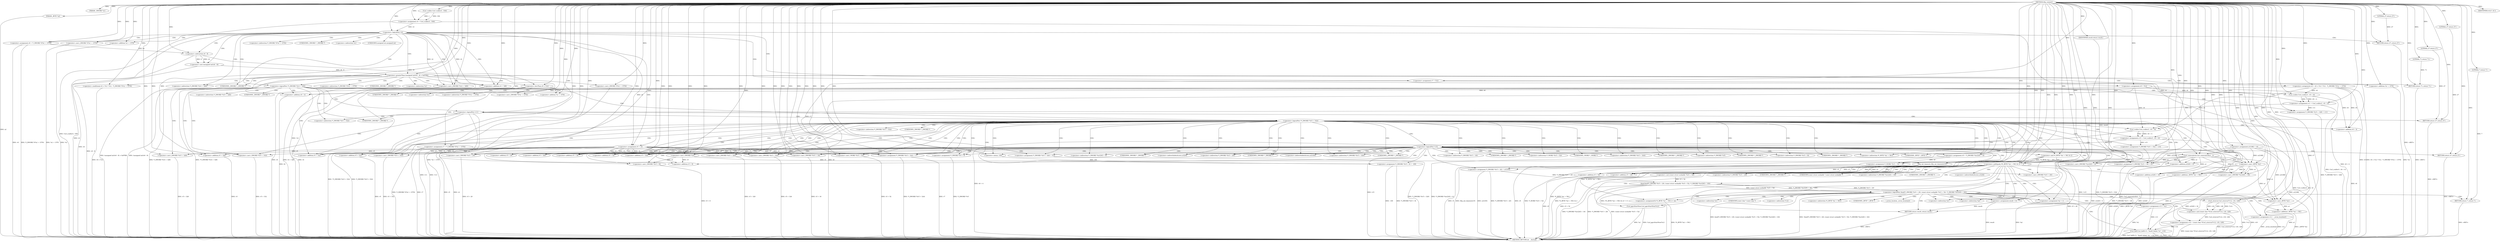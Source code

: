 digraph tftp_connect {  
"1000114" [label = "(METHOD,tftp_connect)" ]
"1000411" [label = "(METHOD_RETURN,int __fastcall)" ]
"1000115" [label = "(PARAM,_DWORD *a1)" ]
"1000116" [label = "(PARAM,_BYTE *a2)" ]
"1000131" [label = "(<operator>.assignment,v4 = Curl_ccalloc(1, 336))" ]
"1000133" [label = "(Curl_ccalloc,Curl_ccalloc(1, 336))" ]
"1000136" [label = "(<operator>.assignment,a1[188] = v4)" ]
"1000142" [label = "(<operator>.logicalNot,!v4)" ]
"1000144" [label = "(RETURN,return 27;,return 27;)" ]
"1000145" [label = "(LITERAL,27,return 27;)" ]
"1000146" [label = "(<operator>.assignment,v5 = v4)" ]
"1000149" [label = "(<operator>.assignment,v6 = *(_DWORD *)(*a1 + 1576))" ]
"1000152" [label = "(<operator>.cast,(_DWORD *)(*a1 + 1576))" ]
"1000154" [label = "(<operator>.addition,*a1 + 1576)" ]
"1000159" [label = "(IDENTIFIER,v6,if ( v6 ))" ]
"1000162" [label = "(<operator>.greaterThan,(unsigned int)(v6 - 8) > 0xFFB0)" ]
"1000163" [label = "(<operator>.cast,(unsigned int)(v6 - 8))" ]
"1000165" [label = "(<operator>.subtraction,v6 - 8)" ]
"1000169" [label = "(RETURN,return 71;,return 71;)" ]
"1000170" [label = "(LITERAL,71,return 71;)" ]
"1000171" [label = "(<operator>.assignment,v8 = v6 < 512 ? 512 : *(_DWORD *)(*a1 + 1576))" ]
"1000173" [label = "(<operator>.conditional,v6 < 512 ? 512 : *(_DWORD *)(*a1 + 1576))" ]
"1000174" [label = "(<operator>.lessThan,v6 < 512)" ]
"1000179" [label = "(<operator>.cast,(_DWORD *)(*a1 + 1576))" ]
"1000181" [label = "(<operator>.addition,*a1 + 1576)" ]
"1000185" [label = "(<operator>.assignment,v7 = *(_DWORD *)(*a1 + 1576))" ]
"1000188" [label = "(<operator>.cast,(_DWORD *)(*a1 + 1576))" ]
"1000190" [label = "(<operator>.addition,*a1 + 1576)" ]
"1000196" [label = "(<operator>.assignment,v7 = 512)" ]
"1000199" [label = "(<operator>.assignment,v8 = 512)" ]
"1000203" [label = "(<operator>.logicalNot,!*(_DWORD *)(v4 + 328))" ]
"1000205" [label = "(<operator>.cast,(_DWORD *)(v4 + 328))" ]
"1000207" [label = "(<operator>.addition,v4 + 328)" ]
"1000211" [label = "(<operator>.assignment,v11 = Curl_ccalloc(1, v8 + 4))" ]
"1000213" [label = "(Curl_ccalloc,Curl_ccalloc(1, v8 + 4))" ]
"1000215" [label = "(<operator>.addition,v8 + 4)" ]
"1000218" [label = "(<operator>.assignment,*(_DWORD *)(v5 + 328) = v11)" ]
"1000220" [label = "(<operator>.cast,(_DWORD *)(v5 + 328))" ]
"1000222" [label = "(<operator>.addition,v5 + 328)" ]
"1000227" [label = "(<operator>.logicalNot,!v11)" ]
"1000229" [label = "(RETURN,return 27;,return 27;)" ]
"1000230" [label = "(LITERAL,27,return 27;)" ]
"1000232" [label = "(<operator>.logicalNot,!*(_DWORD *)(v5 + 332))" ]
"1000234" [label = "(<operator>.cast,(_DWORD *)(v5 + 332))" ]
"1000236" [label = "(<operator>.addition,v5 + 332)" ]
"1000240" [label = "(<operator>.assignment,v15 = Curl_ccalloc(1, v8 + 4))" ]
"1000242" [label = "(Curl_ccalloc,Curl_ccalloc(1, v8 + 4))" ]
"1000244" [label = "(<operator>.addition,v8 + 4)" ]
"1000247" [label = "(<operator>.assignment,*(_DWORD *)(v5 + 332) = v15)" ]
"1000249" [label = "(<operator>.cast,(_DWORD *)(v5 + 332))" ]
"1000251" [label = "(<operator>.addition,v5 + 332)" ]
"1000256" [label = "(<operator>.logicalNot,!v15)" ]
"1000258" [label = "(RETURN,return 27;,return 27;)" ]
"1000259" [label = "(LITERAL,27,return 27;)" ]
"1000260" [label = "(Curl_conncontrol,Curl_conncontrol(a1, 1))" ]
"1000263" [label = "(<operator>.assignment,v9 = *(_DWORD *)(a1[20] + 4))" ]
"1000266" [label = "(<operator>.cast,(_DWORD *)(a1[20] + 4))" ]
"1000268" [label = "(<operator>.addition,a1[20] + 4)" ]
"1000273" [label = "(<operator>.assignment,*(_DWORD *)(v5 + 20) = a1[105])" ]
"1000275" [label = "(<operator>.cast,(_DWORD *)(v5 + 20))" ]
"1000277" [label = "(<operator>.addition,v5 + 20)" ]
"1000283" [label = "(<operator>.assignment,*(_DWORD *)(v5 + 320) = 512)" ]
"1000285" [label = "(<operator>.cast,(_DWORD *)(v5 + 320))" ]
"1000287" [label = "(<operator>.addition,v5 + 320)" ]
"1000291" [label = "(<operator>.assignment,*(_DWORD *)(v5 + 16) = a1)" ]
"1000293" [label = "(<operator>.cast,(_DWORD *)(v5 + 16))" ]
"1000295" [label = "(<operator>.addition,v5 + 16)" ]
"1000299" [label = "(<operator>.assignment,*(_WORD *)(v5 + 52) = v9)" ]
"1000301" [label = "(<operator>.cast,(_WORD *)(v5 + 52))" ]
"1000303" [label = "(<operator>.addition,v5 + 52)" ]
"1000307" [label = "(<operator>.assignment,*(_DWORD *)(v5 + 324) = v7)" ]
"1000309" [label = "(<operator>.cast,(_DWORD *)(v5 + 324))" ]
"1000311" [label = "(<operator>.addition,v5 + 324)" ]
"1000315" [label = "(<operator>.assignment,*(_DWORD *)v5 = 0)" ]
"1000317" [label = "(<operator>.cast,(_DWORD *)v5)" ]
"1000321" [label = "(<operator>.assignment,*(_DWORD *)(v5 + 8) = -100)" ]
"1000323" [label = "(<operator>.cast,(_DWORD *)(v5 + 8))" ]
"1000325" [label = "(<operator>.addition,v5 + 8)" ]
"1000328" [label = "(<operator>.minus,-100)" ]
"1000330" [label = "(tftp_set_timeouts,tftp_set_timeouts(v5))" ]
"1000333" [label = "(<operator>.notEquals,(*((_BYTE *)a1 + 591) & 2) != 0)" ]
"1000334" [label = "(<operator>.and,*((_BYTE *)a1 + 591) & 2)" ]
"1000336" [label = "(<operator>.addition,(_BYTE *)a1 + 591)" ]
"1000337" [label = "(<operator>.cast,(_BYTE *)a1)" ]
"1000345" [label = "(Curl_pgrsStartNow,Curl_pgrsStartNow(*a1))" ]
"1000348" [label = "(<operator>.assignment,result = 0)" ]
"1000351" [label = "(<operator>.assignment,*a2 = 1)" ]
"1000355" [label = "(RETURN,return result;,return result;)" ]
"1000356" [label = "(IDENTIFIER,result,return result;)" ]
"1000358" [label = "(<operator>.logicalNot,!bind(*(_DWORD *)(v5 + 20), (const struct sockaddr *)(v5 + 52), *(_DWORD *)(a1[20] + 16)))" ]
"1000359" [label = "(bind,bind(*(_DWORD *)(v5 + 20), (const struct sockaddr *)(v5 + 52), *(_DWORD *)(a1[20] + 16)))" ]
"1000361" [label = "(<operator>.cast,(_DWORD *)(v5 + 20))" ]
"1000363" [label = "(<operator>.addition,v5 + 20)" ]
"1000366" [label = "(<operator>.cast,(const struct sockaddr *)(v5 + 52))" ]
"1000368" [label = "(<operator>.addition,v5 + 52)" ]
"1000372" [label = "(<operator>.cast,(_DWORD *)(a1[20] + 16))" ]
"1000374" [label = "(<operator>.addition,a1[20] + 16)" ]
"1000380" [label = "(<operators>.assignmentOr,*((_BYTE *)a1 + 591) |= 2u)" ]
"1000382" [label = "(<operator>.addition,(_BYTE *)a1 + 591)" ]
"1000383" [label = "(<operator>.cast,(_BYTE *)a1)" ]
"1000389" [label = "(<operator>.assignment,v12 = _errno_location())" ]
"1000392" [label = "(<operator>.assignment,v13 = *a1)" ]
"1000396" [label = "(<operator>.assignment,v14 = (const char *)Curl_strerror(*v12, v16, 128))" ]
"1000398" [label = "(<operator>.cast,(const char *)Curl_strerror(*v12, v16, 128))" ]
"1000400" [label = "(Curl_strerror,Curl_strerror(*v12, v16, 128))" ]
"1000405" [label = "(Curl_failf,Curl_failf(v13, \"bind() failed; %s\", v14))" ]
"1000409" [label = "(RETURN,return 7;,return 7;)" ]
"1000410" [label = "(LITERAL,7,return 7;)" ]
"1000151" [label = "(<operator>.indirection,*(_DWORD *)(*a1 + 1576))" ]
"1000153" [label = "(UNKNOWN,_DWORD *,_DWORD *)" ]
"1000155" [label = "(<operator>.indirection,*a1)" ]
"1000164" [label = "(UNKNOWN,unsigned int,unsigned int)" ]
"1000178" [label = "(<operator>.indirection,*(_DWORD *)(*a1 + 1576))" ]
"1000180" [label = "(UNKNOWN,_DWORD *,_DWORD *)" ]
"1000182" [label = "(<operator>.indirection,*a1)" ]
"1000187" [label = "(<operator>.indirection,*(_DWORD *)(*a1 + 1576))" ]
"1000189" [label = "(UNKNOWN,_DWORD *,_DWORD *)" ]
"1000191" [label = "(<operator>.indirection,*a1)" ]
"1000204" [label = "(<operator>.indirection,*(_DWORD *)(v4 + 328))" ]
"1000206" [label = "(UNKNOWN,_DWORD *,_DWORD *)" ]
"1000219" [label = "(<operator>.indirection,*(_DWORD *)(v5 + 328))" ]
"1000221" [label = "(UNKNOWN,_DWORD *,_DWORD *)" ]
"1000233" [label = "(<operator>.indirection,*(_DWORD *)(v5 + 332))" ]
"1000235" [label = "(UNKNOWN,_DWORD *,_DWORD *)" ]
"1000248" [label = "(<operator>.indirection,*(_DWORD *)(v5 + 332))" ]
"1000250" [label = "(UNKNOWN,_DWORD *,_DWORD *)" ]
"1000265" [label = "(<operator>.indirection,*(_DWORD *)(a1[20] + 4))" ]
"1000267" [label = "(UNKNOWN,_DWORD *,_DWORD *)" ]
"1000269" [label = "(<operator>.indirectIndexAccess,a1[20])" ]
"1000274" [label = "(<operator>.indirection,*(_DWORD *)(v5 + 20))" ]
"1000276" [label = "(UNKNOWN,_DWORD *,_DWORD *)" ]
"1000280" [label = "(<operator>.indirectIndexAccess,a1[105])" ]
"1000284" [label = "(<operator>.indirection,*(_DWORD *)(v5 + 320))" ]
"1000286" [label = "(UNKNOWN,_DWORD *,_DWORD *)" ]
"1000292" [label = "(<operator>.indirection,*(_DWORD *)(v5 + 16))" ]
"1000294" [label = "(UNKNOWN,_DWORD *,_DWORD *)" ]
"1000300" [label = "(<operator>.indirection,*(_WORD *)(v5 + 52))" ]
"1000302" [label = "(UNKNOWN,_WORD *,_WORD *)" ]
"1000308" [label = "(<operator>.indirection,*(_DWORD *)(v5 + 324))" ]
"1000310" [label = "(UNKNOWN,_DWORD *,_DWORD *)" ]
"1000316" [label = "(<operator>.indirection,*(_DWORD *)v5)" ]
"1000318" [label = "(UNKNOWN,_DWORD *,_DWORD *)" ]
"1000322" [label = "(<operator>.indirection,*(_DWORD *)(v5 + 8))" ]
"1000324" [label = "(UNKNOWN,_DWORD *,_DWORD *)" ]
"1000335" [label = "(<operator>.indirection,*((_BYTE *)a1 + 591))" ]
"1000338" [label = "(UNKNOWN,_BYTE *,_BYTE *)" ]
"1000346" [label = "(<operator>.indirection,*a1)" ]
"1000352" [label = "(<operator>.indirection,*a2)" ]
"1000360" [label = "(<operator>.indirection,*(_DWORD *)(v5 + 20))" ]
"1000362" [label = "(UNKNOWN,_DWORD *,_DWORD *)" ]
"1000367" [label = "(UNKNOWN,const struct sockaddr *,const struct sockaddr *)" ]
"1000371" [label = "(<operator>.indirection,*(_DWORD *)(a1[20] + 16))" ]
"1000373" [label = "(UNKNOWN,_DWORD *,_DWORD *)" ]
"1000375" [label = "(<operator>.indirectIndexAccess,a1[20])" ]
"1000381" [label = "(<operator>.indirection,*((_BYTE *)a1 + 591))" ]
"1000384" [label = "(UNKNOWN,_BYTE *,_BYTE *)" ]
"1000391" [label = "(_errno_location,_errno_location())" ]
"1000394" [label = "(<operator>.indirection,*a1)" ]
"1000399" [label = "(UNKNOWN,const char *,const char *)" ]
"1000401" [label = "(<operator>.indirection,*v12)" ]
  "1000409" -> "1000411"  [ label = "DDG: <RET>"] 
  "1000169" -> "1000411"  [ label = "DDG: <RET>"] 
  "1000229" -> "1000411"  [ label = "DDG: <RET>"] 
  "1000144" -> "1000411"  [ label = "DDG: <RET>"] 
  "1000355" -> "1000411"  [ label = "DDG: <RET>"] 
  "1000258" -> "1000411"  [ label = "DDG: <RET>"] 
  "1000260" -> "1000411"  [ label = "DDG: Curl_conncontrol(a1, 1)"] 
  "1000396" -> "1000411"  [ label = "DDG: (const char *)Curl_strerror(*v12, v16, 128)"] 
  "1000142" -> "1000411"  [ label = "DDG: v4"] 
  "1000372" -> "1000411"  [ label = "DDG: a1[20] + 16"] 
  "1000392" -> "1000411"  [ label = "DDG: *a1"] 
  "1000199" -> "1000411"  [ label = "DDG: v8"] 
  "1000293" -> "1000411"  [ label = "DDG: v5 + 16"] 
  "1000190" -> "1000411"  [ label = "DDG: *a1"] 
  "1000315" -> "1000411"  [ label = "DDG: *(_DWORD *)v5"] 
  "1000334" -> "1000411"  [ label = "DDG: *((_BYTE *)a1 + 591)"] 
  "1000321" -> "1000411"  [ label = "DDG: *(_DWORD *)(v5 + 8)"] 
  "1000203" -> "1000411"  [ label = "DDG: !*(_DWORD *)(v4 + 328)"] 
  "1000162" -> "1000411"  [ label = "DDG: (unsigned int)(v6 - 8)"] 
  "1000351" -> "1000411"  [ label = "DDG: *a2"] 
  "1000222" -> "1000411"  [ label = "DDG: v5"] 
  "1000323" -> "1000411"  [ label = "DDG: v5 + 8"] 
  "1000165" -> "1000411"  [ label = "DDG: v6"] 
  "1000242" -> "1000411"  [ label = "DDG: v8 + 4"] 
  "1000330" -> "1000411"  [ label = "DDG: tftp_set_timeouts(v5)"] 
  "1000173" -> "1000411"  [ label = "DDG: v6 < 512"] 
  "1000268" -> "1000411"  [ label = "DDG: a1[20]"] 
  "1000232" -> "1000411"  [ label = "DDG: *(_DWORD *)(v5 + 332)"] 
  "1000336" -> "1000411"  [ label = "DDG: (_BYTE *)a1"] 
  "1000263" -> "1000411"  [ label = "DDG: *(_DWORD *)(a1[20] + 4)"] 
  "1000307" -> "1000411"  [ label = "DDG: *(_DWORD *)(v5 + 324)"] 
  "1000142" -> "1000411"  [ label = "DDG: !v4"] 
  "1000211" -> "1000411"  [ label = "DDG: Curl_ccalloc(1, v8 + 4)"] 
  "1000333" -> "1000411"  [ label = "DDG: *((_BYTE *)a1 + 591) & 2"] 
  "1000400" -> "1000411"  [ label = "DDG: *v12"] 
  "1000368" -> "1000411"  [ label = "DDG: v5"] 
  "1000405" -> "1000411"  [ label = "DDG: v13"] 
  "1000256" -> "1000411"  [ label = "DDG: !v15"] 
  "1000273" -> "1000411"  [ label = "DDG: *(_DWORD *)(v5 + 20)"] 
  "1000136" -> "1000411"  [ label = "DDG: a1[188]"] 
  "1000389" -> "1000411"  [ label = "DDG: _errno_location()"] 
  "1000227" -> "1000411"  [ label = "DDG: !v11"] 
  "1000398" -> "1000411"  [ label = "DDG: Curl_strerror(*v12, v16, 128)"] 
  "1000366" -> "1000411"  [ label = "DDG: v5 + 52"] 
  "1000266" -> "1000411"  [ label = "DDG: a1[20] + 4"] 
  "1000131" -> "1000411"  [ label = "DDG: Curl_ccalloc(1, 336)"] 
  "1000291" -> "1000411"  [ label = "DDG: *(_DWORD *)(v5 + 16)"] 
  "1000149" -> "1000411"  [ label = "DDG: v6"] 
  "1000345" -> "1000411"  [ label = "DDG: Curl_pgrsStartNow(*a1)"] 
  "1000146" -> "1000411"  [ label = "DDG: v5"] 
  "1000203" -> "1000411"  [ label = "DDG: *(_DWORD *)(v4 + 328)"] 
  "1000146" -> "1000411"  [ label = "DDG: v4"] 
  "1000234" -> "1000411"  [ label = "DDG: v5 + 332"] 
  "1000154" -> "1000411"  [ label = "DDG: *a1"] 
  "1000188" -> "1000411"  [ label = "DDG: *a1 + 1576"] 
  "1000116" -> "1000411"  [ label = "DDG: a2"] 
  "1000213" -> "1000411"  [ label = "DDG: v8 + 4"] 
  "1000383" -> "1000411"  [ label = "DDG: a1"] 
  "1000400" -> "1000411"  [ label = "DDG: v16"] 
  "1000275" -> "1000411"  [ label = "DDG: v5 + 20"] 
  "1000345" -> "1000411"  [ label = "DDG: *a1"] 
  "1000232" -> "1000411"  [ label = "DDG: !*(_DWORD *)(v5 + 332)"] 
  "1000205" -> "1000411"  [ label = "DDG: v4 + 328"] 
  "1000358" -> "1000411"  [ label = "DDG: bind(*(_DWORD *)(v5 + 20), (const struct sockaddr *)(v5 + 52), *(_DWORD *)(a1[20] + 16))"] 
  "1000220" -> "1000411"  [ label = "DDG: v5 + 328"] 
  "1000307" -> "1000411"  [ label = "DDG: v7"] 
  "1000247" -> "1000411"  [ label = "DDG: *(_DWORD *)(v5 + 332)"] 
  "1000251" -> "1000411"  [ label = "DDG: v5"] 
  "1000301" -> "1000411"  [ label = "DDG: v5 + 52"] 
  "1000359" -> "1000411"  [ label = "DDG: (const struct sockaddr *)(v5 + 52)"] 
  "1000309" -> "1000411"  [ label = "DDG: v5 + 324"] 
  "1000285" -> "1000411"  [ label = "DDG: v5 + 320"] 
  "1000348" -> "1000411"  [ label = "DDG: result"] 
  "1000405" -> "1000411"  [ label = "DDG: v14"] 
  "1000207" -> "1000411"  [ label = "DDG: v4"] 
  "1000256" -> "1000411"  [ label = "DDG: v15"] 
  "1000273" -> "1000411"  [ label = "DDG: a1[105]"] 
  "1000299" -> "1000411"  [ label = "DDG: v9"] 
  "1000321" -> "1000411"  [ label = "DDG: -100"] 
  "1000299" -> "1000411"  [ label = "DDG: *(_WORD *)(v5 + 52)"] 
  "1000185" -> "1000411"  [ label = "DDG: *(_DWORD *)(*a1 + 1576)"] 
  "1000227" -> "1000411"  [ label = "DDG: v11"] 
  "1000240" -> "1000411"  [ label = "DDG: Curl_ccalloc(1, v8 + 4)"] 
  "1000337" -> "1000411"  [ label = "DDG: a1"] 
  "1000374" -> "1000411"  [ label = "DDG: a1[20]"] 
  "1000361" -> "1000411"  [ label = "DDG: v5 + 20"] 
  "1000215" -> "1000411"  [ label = "DDG: v8"] 
  "1000171" -> "1000411"  [ label = "DDG: v6 < 512 ? 512 : *(_DWORD *)(*a1 + 1576)"] 
  "1000382" -> "1000411"  [ label = "DDG: (_BYTE *)a1"] 
  "1000283" -> "1000411"  [ label = "DDG: *(_DWORD *)(v5 + 320)"] 
  "1000405" -> "1000411"  [ label = "DDG: Curl_failf(v13, \"bind() failed; %s\", v14)"] 
  "1000174" -> "1000411"  [ label = "DDG: v6"] 
  "1000171" -> "1000411"  [ label = "DDG: v8"] 
  "1000196" -> "1000411"  [ label = "DDG: v7"] 
  "1000152" -> "1000411"  [ label = "DDG: *a1 + 1576"] 
  "1000359" -> "1000411"  [ label = "DDG: *(_DWORD *)(a1[20] + 16)"] 
  "1000244" -> "1000411"  [ label = "DDG: v8"] 
  "1000380" -> "1000411"  [ label = "DDG: *((_BYTE *)a1 + 591)"] 
  "1000358" -> "1000411"  [ label = "DDG: !bind(*(_DWORD *)(v5 + 20), (const struct sockaddr *)(v5 + 52), *(_DWORD *)(a1[20] + 16))"] 
  "1000163" -> "1000411"  [ label = "DDG: v6 - 8"] 
  "1000389" -> "1000411"  [ label = "DDG: v12"] 
  "1000218" -> "1000411"  [ label = "DDG: *(_DWORD *)(v5 + 328)"] 
  "1000162" -> "1000411"  [ label = "DDG: (unsigned int)(v6 - 8) > 0xFFB0"] 
  "1000149" -> "1000411"  [ label = "DDG: *(_DWORD *)(*a1 + 1576)"] 
  "1000185" -> "1000411"  [ label = "DDG: v7"] 
  "1000249" -> "1000411"  [ label = "DDG: v5 + 332"] 
  "1000333" -> "1000411"  [ label = "DDG: (*((_BYTE *)a1 + 591) & 2) != 0"] 
  "1000359" -> "1000411"  [ label = "DDG: *(_DWORD *)(v5 + 20)"] 
  "1000330" -> "1000411"  [ label = "DDG: v5"] 
  "1000114" -> "1000115"  [ label = "DDG: "] 
  "1000114" -> "1000116"  [ label = "DDG: "] 
  "1000133" -> "1000131"  [ label = "DDG: 1"] 
  "1000133" -> "1000131"  [ label = "DDG: 336"] 
  "1000114" -> "1000131"  [ label = "DDG: "] 
  "1000114" -> "1000133"  [ label = "DDG: "] 
  "1000131" -> "1000136"  [ label = "DDG: v4"] 
  "1000114" -> "1000136"  [ label = "DDG: "] 
  "1000114" -> "1000142"  [ label = "DDG: "] 
  "1000131" -> "1000142"  [ label = "DDG: v4"] 
  "1000145" -> "1000144"  [ label = "DDG: 27"] 
  "1000114" -> "1000144"  [ label = "DDG: "] 
  "1000114" -> "1000145"  [ label = "DDG: "] 
  "1000142" -> "1000146"  [ label = "DDG: v4"] 
  "1000114" -> "1000146"  [ label = "DDG: "] 
  "1000114" -> "1000149"  [ label = "DDG: "] 
  "1000114" -> "1000152"  [ label = "DDG: "] 
  "1000114" -> "1000154"  [ label = "DDG: "] 
  "1000114" -> "1000159"  [ label = "DDG: "] 
  "1000163" -> "1000162"  [ label = "DDG: v6 - 8"] 
  "1000165" -> "1000163"  [ label = "DDG: v6"] 
  "1000165" -> "1000163"  [ label = "DDG: 8"] 
  "1000149" -> "1000165"  [ label = "DDG: v6"] 
  "1000114" -> "1000165"  [ label = "DDG: "] 
  "1000114" -> "1000162"  [ label = "DDG: "] 
  "1000170" -> "1000169"  [ label = "DDG: 71"] 
  "1000114" -> "1000169"  [ label = "DDG: "] 
  "1000114" -> "1000170"  [ label = "DDG: "] 
  "1000114" -> "1000171"  [ label = "DDG: "] 
  "1000165" -> "1000174"  [ label = "DDG: v6"] 
  "1000114" -> "1000174"  [ label = "DDG: "] 
  "1000114" -> "1000173"  [ label = "DDG: "] 
  "1000114" -> "1000179"  [ label = "DDG: "] 
  "1000114" -> "1000181"  [ label = "DDG: "] 
  "1000114" -> "1000185"  [ label = "DDG: "] 
  "1000114" -> "1000188"  [ label = "DDG: "] 
  "1000114" -> "1000190"  [ label = "DDG: "] 
  "1000114" -> "1000196"  [ label = "DDG: "] 
  "1000114" -> "1000199"  [ label = "DDG: "] 
  "1000114" -> "1000205"  [ label = "DDG: "] 
  "1000142" -> "1000205"  [ label = "DDG: v4"] 
  "1000114" -> "1000207"  [ label = "DDG: "] 
  "1000142" -> "1000207"  [ label = "DDG: v4"] 
  "1000213" -> "1000211"  [ label = "DDG: 1"] 
  "1000213" -> "1000211"  [ label = "DDG: v8 + 4"] 
  "1000114" -> "1000211"  [ label = "DDG: "] 
  "1000114" -> "1000213"  [ label = "DDG: "] 
  "1000199" -> "1000213"  [ label = "DDG: v8"] 
  "1000171" -> "1000213"  [ label = "DDG: v8"] 
  "1000199" -> "1000215"  [ label = "DDG: v8"] 
  "1000171" -> "1000215"  [ label = "DDG: v8"] 
  "1000114" -> "1000215"  [ label = "DDG: "] 
  "1000211" -> "1000218"  [ label = "DDG: v11"] 
  "1000114" -> "1000218"  [ label = "DDG: "] 
  "1000146" -> "1000220"  [ label = "DDG: v5"] 
  "1000114" -> "1000220"  [ label = "DDG: "] 
  "1000146" -> "1000222"  [ label = "DDG: v5"] 
  "1000114" -> "1000222"  [ label = "DDG: "] 
  "1000114" -> "1000227"  [ label = "DDG: "] 
  "1000211" -> "1000227"  [ label = "DDG: v11"] 
  "1000230" -> "1000229"  [ label = "DDG: 27"] 
  "1000114" -> "1000229"  [ label = "DDG: "] 
  "1000114" -> "1000230"  [ label = "DDG: "] 
  "1000146" -> "1000234"  [ label = "DDG: v5"] 
  "1000114" -> "1000234"  [ label = "DDG: "] 
  "1000146" -> "1000236"  [ label = "DDG: v5"] 
  "1000114" -> "1000236"  [ label = "DDG: "] 
  "1000242" -> "1000240"  [ label = "DDG: 1"] 
  "1000242" -> "1000240"  [ label = "DDG: v8 + 4"] 
  "1000114" -> "1000240"  [ label = "DDG: "] 
  "1000114" -> "1000242"  [ label = "DDG: "] 
  "1000199" -> "1000242"  [ label = "DDG: v8"] 
  "1000171" -> "1000242"  [ label = "DDG: v8"] 
  "1000199" -> "1000244"  [ label = "DDG: v8"] 
  "1000171" -> "1000244"  [ label = "DDG: v8"] 
  "1000114" -> "1000244"  [ label = "DDG: "] 
  "1000240" -> "1000247"  [ label = "DDG: v15"] 
  "1000114" -> "1000247"  [ label = "DDG: "] 
  "1000114" -> "1000249"  [ label = "DDG: "] 
  "1000146" -> "1000249"  [ label = "DDG: v5"] 
  "1000114" -> "1000251"  [ label = "DDG: "] 
  "1000146" -> "1000251"  [ label = "DDG: v5"] 
  "1000114" -> "1000256"  [ label = "DDG: "] 
  "1000240" -> "1000256"  [ label = "DDG: v15"] 
  "1000259" -> "1000258"  [ label = "DDG: 27"] 
  "1000114" -> "1000258"  [ label = "DDG: "] 
  "1000114" -> "1000259"  [ label = "DDG: "] 
  "1000136" -> "1000260"  [ label = "DDG: a1[188]"] 
  "1000114" -> "1000260"  [ label = "DDG: "] 
  "1000114" -> "1000263"  [ label = "DDG: "] 
  "1000260" -> "1000266"  [ label = "DDG: a1"] 
  "1000114" -> "1000266"  [ label = "DDG: "] 
  "1000260" -> "1000268"  [ label = "DDG: a1"] 
  "1000114" -> "1000268"  [ label = "DDG: "] 
  "1000260" -> "1000273"  [ label = "DDG: a1"] 
  "1000114" -> "1000275"  [ label = "DDG: "] 
  "1000146" -> "1000275"  [ label = "DDG: v5"] 
  "1000114" -> "1000277"  [ label = "DDG: "] 
  "1000146" -> "1000277"  [ label = "DDG: v5"] 
  "1000114" -> "1000283"  [ label = "DDG: "] 
  "1000114" -> "1000285"  [ label = "DDG: "] 
  "1000146" -> "1000285"  [ label = "DDG: v5"] 
  "1000114" -> "1000287"  [ label = "DDG: "] 
  "1000146" -> "1000287"  [ label = "DDG: v5"] 
  "1000136" -> "1000291"  [ label = "DDG: a1[188]"] 
  "1000260" -> "1000291"  [ label = "DDG: a1"] 
  "1000114" -> "1000291"  [ label = "DDG: "] 
  "1000114" -> "1000293"  [ label = "DDG: "] 
  "1000146" -> "1000293"  [ label = "DDG: v5"] 
  "1000114" -> "1000295"  [ label = "DDG: "] 
  "1000146" -> "1000295"  [ label = "DDG: v5"] 
  "1000263" -> "1000299"  [ label = "DDG: v9"] 
  "1000114" -> "1000299"  [ label = "DDG: "] 
  "1000114" -> "1000301"  [ label = "DDG: "] 
  "1000146" -> "1000301"  [ label = "DDG: v5"] 
  "1000114" -> "1000303"  [ label = "DDG: "] 
  "1000146" -> "1000303"  [ label = "DDG: v5"] 
  "1000196" -> "1000307"  [ label = "DDG: v7"] 
  "1000185" -> "1000307"  [ label = "DDG: v7"] 
  "1000114" -> "1000307"  [ label = "DDG: "] 
  "1000114" -> "1000309"  [ label = "DDG: "] 
  "1000146" -> "1000309"  [ label = "DDG: v5"] 
  "1000114" -> "1000311"  [ label = "DDG: "] 
  "1000146" -> "1000311"  [ label = "DDG: v5"] 
  "1000114" -> "1000315"  [ label = "DDG: "] 
  "1000114" -> "1000317"  [ label = "DDG: "] 
  "1000146" -> "1000317"  [ label = "DDG: v5"] 
  "1000328" -> "1000321"  [ label = "DDG: 100"] 
  "1000317" -> "1000323"  [ label = "DDG: v5"] 
  "1000114" -> "1000323"  [ label = "DDG: "] 
  "1000317" -> "1000325"  [ label = "DDG: v5"] 
  "1000114" -> "1000325"  [ label = "DDG: "] 
  "1000114" -> "1000328"  [ label = "DDG: "] 
  "1000114" -> "1000330"  [ label = "DDG: "] 
  "1000317" -> "1000330"  [ label = "DDG: v5"] 
  "1000334" -> "1000333"  [ label = "DDG: *((_BYTE *)a1 + 591)"] 
  "1000334" -> "1000333"  [ label = "DDG: 2"] 
  "1000337" -> "1000336"  [ label = "DDG: a1"] 
  "1000136" -> "1000337"  [ label = "DDG: a1[188]"] 
  "1000114" -> "1000337"  [ label = "DDG: "] 
  "1000260" -> "1000337"  [ label = "DDG: a1"] 
  "1000114" -> "1000336"  [ label = "DDG: "] 
  "1000114" -> "1000334"  [ label = "DDG: "] 
  "1000114" -> "1000333"  [ label = "DDG: "] 
  "1000114" -> "1000348"  [ label = "DDG: "] 
  "1000114" -> "1000351"  [ label = "DDG: "] 
  "1000356" -> "1000355"  [ label = "DDG: result"] 
  "1000348" -> "1000355"  [ label = "DDG: result"] 
  "1000114" -> "1000356"  [ label = "DDG: "] 
  "1000359" -> "1000358"  [ label = "DDG: *(_DWORD *)(v5 + 20)"] 
  "1000359" -> "1000358"  [ label = "DDG: (const struct sockaddr *)(v5 + 52)"] 
  "1000359" -> "1000358"  [ label = "DDG: *(_DWORD *)(a1[20] + 16)"] 
  "1000273" -> "1000359"  [ label = "DDG: *(_DWORD *)(v5 + 20)"] 
  "1000330" -> "1000361"  [ label = "DDG: v5"] 
  "1000114" -> "1000361"  [ label = "DDG: "] 
  "1000330" -> "1000363"  [ label = "DDG: v5"] 
  "1000114" -> "1000363"  [ label = "DDG: "] 
  "1000366" -> "1000359"  [ label = "DDG: v5 + 52"] 
  "1000114" -> "1000366"  [ label = "DDG: "] 
  "1000330" -> "1000366"  [ label = "DDG: v5"] 
  "1000114" -> "1000368"  [ label = "DDG: "] 
  "1000330" -> "1000368"  [ label = "DDG: v5"] 
  "1000337" -> "1000372"  [ label = "DDG: a1"] 
  "1000260" -> "1000372"  [ label = "DDG: a1"] 
  "1000114" -> "1000372"  [ label = "DDG: "] 
  "1000337" -> "1000374"  [ label = "DDG: a1"] 
  "1000260" -> "1000374"  [ label = "DDG: a1"] 
  "1000114" -> "1000374"  [ label = "DDG: "] 
  "1000114" -> "1000380"  [ label = "DDG: "] 
  "1000334" -> "1000380"  [ label = "DDG: *((_BYTE *)a1 + 591)"] 
  "1000383" -> "1000382"  [ label = "DDG: a1"] 
  "1000136" -> "1000383"  [ label = "DDG: a1[188]"] 
  "1000337" -> "1000383"  [ label = "DDG: a1"] 
  "1000114" -> "1000383"  [ label = "DDG: "] 
  "1000260" -> "1000383"  [ label = "DDG: a1"] 
  "1000114" -> "1000382"  [ label = "DDG: "] 
  "1000114" -> "1000389"  [ label = "DDG: "] 
  "1000114" -> "1000392"  [ label = "DDG: "] 
  "1000398" -> "1000396"  [ label = "DDG: Curl_strerror(*v12, v16, 128)"] 
  "1000114" -> "1000396"  [ label = "DDG: "] 
  "1000400" -> "1000398"  [ label = "DDG: *v12"] 
  "1000400" -> "1000398"  [ label = "DDG: v16"] 
  "1000400" -> "1000398"  [ label = "DDG: 128"] 
  "1000114" -> "1000400"  [ label = "DDG: "] 
  "1000392" -> "1000405"  [ label = "DDG: v13"] 
  "1000114" -> "1000405"  [ label = "DDG: "] 
  "1000396" -> "1000405"  [ label = "DDG: v14"] 
  "1000410" -> "1000409"  [ label = "DDG: 7"] 
  "1000114" -> "1000409"  [ label = "DDG: "] 
  "1000114" -> "1000410"  [ label = "DDG: "] 
  "1000142" -> "1000144"  [ label = "CDG: "] 
  "1000142" -> "1000155"  [ label = "CDG: "] 
  "1000142" -> "1000154"  [ label = "CDG: "] 
  "1000142" -> "1000153"  [ label = "CDG: "] 
  "1000142" -> "1000152"  [ label = "CDG: "] 
  "1000142" -> "1000151"  [ label = "CDG: "] 
  "1000142" -> "1000149"  [ label = "CDG: "] 
  "1000142" -> "1000146"  [ label = "CDG: "] 
  "1000142" -> "1000165"  [ label = "CDG: "] 
  "1000142" -> "1000164"  [ label = "CDG: "] 
  "1000142" -> "1000163"  [ label = "CDG: "] 
  "1000142" -> "1000162"  [ label = "CDG: "] 
  "1000142" -> "1000207"  [ label = "CDG: "] 
  "1000142" -> "1000206"  [ label = "CDG: "] 
  "1000142" -> "1000205"  [ label = "CDG: "] 
  "1000142" -> "1000204"  [ label = "CDG: "] 
  "1000142" -> "1000203"  [ label = "CDG: "] 
  "1000142" -> "1000199"  [ label = "CDG: "] 
  "1000142" -> "1000196"  [ label = "CDG: "] 
  "1000162" -> "1000174"  [ label = "CDG: "] 
  "1000162" -> "1000173"  [ label = "CDG: "] 
  "1000162" -> "1000171"  [ label = "CDG: "] 
  "1000162" -> "1000169"  [ label = "CDG: "] 
  "1000162" -> "1000191"  [ label = "CDG: "] 
  "1000162" -> "1000190"  [ label = "CDG: "] 
  "1000162" -> "1000189"  [ label = "CDG: "] 
  "1000162" -> "1000188"  [ label = "CDG: "] 
  "1000162" -> "1000187"  [ label = "CDG: "] 
  "1000162" -> "1000185"  [ label = "CDG: "] 
  "1000162" -> "1000207"  [ label = "CDG: "] 
  "1000162" -> "1000206"  [ label = "CDG: "] 
  "1000162" -> "1000205"  [ label = "CDG: "] 
  "1000162" -> "1000204"  [ label = "CDG: "] 
  "1000162" -> "1000203"  [ label = "CDG: "] 
  "1000174" -> "1000182"  [ label = "CDG: "] 
  "1000174" -> "1000181"  [ label = "CDG: "] 
  "1000174" -> "1000180"  [ label = "CDG: "] 
  "1000174" -> "1000179"  [ label = "CDG: "] 
  "1000174" -> "1000178"  [ label = "CDG: "] 
  "1000203" -> "1000222"  [ label = "CDG: "] 
  "1000203" -> "1000221"  [ label = "CDG: "] 
  "1000203" -> "1000220"  [ label = "CDG: "] 
  "1000203" -> "1000219"  [ label = "CDG: "] 
  "1000203" -> "1000218"  [ label = "CDG: "] 
  "1000203" -> "1000215"  [ label = "CDG: "] 
  "1000203" -> "1000213"  [ label = "CDG: "] 
  "1000203" -> "1000211"  [ label = "CDG: "] 
  "1000203" -> "1000236"  [ label = "CDG: "] 
  "1000203" -> "1000235"  [ label = "CDG: "] 
  "1000203" -> "1000234"  [ label = "CDG: "] 
  "1000203" -> "1000233"  [ label = "CDG: "] 
  "1000203" -> "1000232"  [ label = "CDG: "] 
  "1000203" -> "1000227"  [ label = "CDG: "] 
  "1000227" -> "1000236"  [ label = "CDG: "] 
  "1000227" -> "1000235"  [ label = "CDG: "] 
  "1000227" -> "1000234"  [ label = "CDG: "] 
  "1000227" -> "1000233"  [ label = "CDG: "] 
  "1000227" -> "1000232"  [ label = "CDG: "] 
  "1000227" -> "1000229"  [ label = "CDG: "] 
  "1000232" -> "1000240"  [ label = "CDG: "] 
  "1000232" -> "1000256"  [ label = "CDG: "] 
  "1000232" -> "1000251"  [ label = "CDG: "] 
  "1000232" -> "1000250"  [ label = "CDG: "] 
  "1000232" -> "1000249"  [ label = "CDG: "] 
  "1000232" -> "1000248"  [ label = "CDG: "] 
  "1000232" -> "1000247"  [ label = "CDG: "] 
  "1000232" -> "1000244"  [ label = "CDG: "] 
  "1000232" -> "1000242"  [ label = "CDG: "] 
  "1000232" -> "1000269"  [ label = "CDG: "] 
  "1000232" -> "1000268"  [ label = "CDG: "] 
  "1000232" -> "1000267"  [ label = "CDG: "] 
  "1000232" -> "1000266"  [ label = "CDG: "] 
  "1000232" -> "1000265"  [ label = "CDG: "] 
  "1000232" -> "1000263"  [ label = "CDG: "] 
  "1000232" -> "1000260"  [ label = "CDG: "] 
  "1000232" -> "1000287"  [ label = "CDG: "] 
  "1000232" -> "1000286"  [ label = "CDG: "] 
  "1000232" -> "1000285"  [ label = "CDG: "] 
  "1000232" -> "1000284"  [ label = "CDG: "] 
  "1000232" -> "1000283"  [ label = "CDG: "] 
  "1000232" -> "1000280"  [ label = "CDG: "] 
  "1000232" -> "1000277"  [ label = "CDG: "] 
  "1000232" -> "1000276"  [ label = "CDG: "] 
  "1000232" -> "1000275"  [ label = "CDG: "] 
  "1000232" -> "1000274"  [ label = "CDG: "] 
  "1000232" -> "1000273"  [ label = "CDG: "] 
  "1000232" -> "1000303"  [ label = "CDG: "] 
  "1000232" -> "1000302"  [ label = "CDG: "] 
  "1000232" -> "1000301"  [ label = "CDG: "] 
  "1000232" -> "1000300"  [ label = "CDG: "] 
  "1000232" -> "1000299"  [ label = "CDG: "] 
  "1000232" -> "1000295"  [ label = "CDG: "] 
  "1000232" -> "1000294"  [ label = "CDG: "] 
  "1000232" -> "1000293"  [ label = "CDG: "] 
  "1000232" -> "1000292"  [ label = "CDG: "] 
  "1000232" -> "1000291"  [ label = "CDG: "] 
  "1000232" -> "1000318"  [ label = "CDG: "] 
  "1000232" -> "1000317"  [ label = "CDG: "] 
  "1000232" -> "1000316"  [ label = "CDG: "] 
  "1000232" -> "1000315"  [ label = "CDG: "] 
  "1000232" -> "1000311"  [ label = "CDG: "] 
  "1000232" -> "1000310"  [ label = "CDG: "] 
  "1000232" -> "1000309"  [ label = "CDG: "] 
  "1000232" -> "1000308"  [ label = "CDG: "] 
  "1000232" -> "1000307"  [ label = "CDG: "] 
  "1000232" -> "1000336"  [ label = "CDG: "] 
  "1000232" -> "1000335"  [ label = "CDG: "] 
  "1000232" -> "1000334"  [ label = "CDG: "] 
  "1000232" -> "1000333"  [ label = "CDG: "] 
  "1000232" -> "1000330"  [ label = "CDG: "] 
  "1000232" -> "1000328"  [ label = "CDG: "] 
  "1000232" -> "1000325"  [ label = "CDG: "] 
  "1000232" -> "1000324"  [ label = "CDG: "] 
  "1000232" -> "1000323"  [ label = "CDG: "] 
  "1000232" -> "1000322"  [ label = "CDG: "] 
  "1000232" -> "1000321"  [ label = "CDG: "] 
  "1000232" -> "1000338"  [ label = "CDG: "] 
  "1000232" -> "1000337"  [ label = "CDG: "] 
  "1000256" -> "1000269"  [ label = "CDG: "] 
  "1000256" -> "1000268"  [ label = "CDG: "] 
  "1000256" -> "1000267"  [ label = "CDG: "] 
  "1000256" -> "1000266"  [ label = "CDG: "] 
  "1000256" -> "1000265"  [ label = "CDG: "] 
  "1000256" -> "1000263"  [ label = "CDG: "] 
  "1000256" -> "1000260"  [ label = "CDG: "] 
  "1000256" -> "1000258"  [ label = "CDG: "] 
  "1000256" -> "1000287"  [ label = "CDG: "] 
  "1000256" -> "1000286"  [ label = "CDG: "] 
  "1000256" -> "1000285"  [ label = "CDG: "] 
  "1000256" -> "1000284"  [ label = "CDG: "] 
  "1000256" -> "1000283"  [ label = "CDG: "] 
  "1000256" -> "1000280"  [ label = "CDG: "] 
  "1000256" -> "1000277"  [ label = "CDG: "] 
  "1000256" -> "1000276"  [ label = "CDG: "] 
  "1000256" -> "1000275"  [ label = "CDG: "] 
  "1000256" -> "1000274"  [ label = "CDG: "] 
  "1000256" -> "1000273"  [ label = "CDG: "] 
  "1000256" -> "1000303"  [ label = "CDG: "] 
  "1000256" -> "1000302"  [ label = "CDG: "] 
  "1000256" -> "1000301"  [ label = "CDG: "] 
  "1000256" -> "1000300"  [ label = "CDG: "] 
  "1000256" -> "1000299"  [ label = "CDG: "] 
  "1000256" -> "1000295"  [ label = "CDG: "] 
  "1000256" -> "1000294"  [ label = "CDG: "] 
  "1000256" -> "1000293"  [ label = "CDG: "] 
  "1000256" -> "1000292"  [ label = "CDG: "] 
  "1000256" -> "1000291"  [ label = "CDG: "] 
  "1000256" -> "1000318"  [ label = "CDG: "] 
  "1000256" -> "1000317"  [ label = "CDG: "] 
  "1000256" -> "1000316"  [ label = "CDG: "] 
  "1000256" -> "1000315"  [ label = "CDG: "] 
  "1000256" -> "1000311"  [ label = "CDG: "] 
  "1000256" -> "1000310"  [ label = "CDG: "] 
  "1000256" -> "1000309"  [ label = "CDG: "] 
  "1000256" -> "1000308"  [ label = "CDG: "] 
  "1000256" -> "1000307"  [ label = "CDG: "] 
  "1000256" -> "1000336"  [ label = "CDG: "] 
  "1000256" -> "1000335"  [ label = "CDG: "] 
  "1000256" -> "1000334"  [ label = "CDG: "] 
  "1000256" -> "1000333"  [ label = "CDG: "] 
  "1000256" -> "1000330"  [ label = "CDG: "] 
  "1000256" -> "1000328"  [ label = "CDG: "] 
  "1000256" -> "1000325"  [ label = "CDG: "] 
  "1000256" -> "1000324"  [ label = "CDG: "] 
  "1000256" -> "1000323"  [ label = "CDG: "] 
  "1000256" -> "1000322"  [ label = "CDG: "] 
  "1000256" -> "1000321"  [ label = "CDG: "] 
  "1000256" -> "1000338"  [ label = "CDG: "] 
  "1000256" -> "1000337"  [ label = "CDG: "] 
  "1000333" -> "1000352"  [ label = "CDG: "] 
  "1000333" -> "1000351"  [ label = "CDG: "] 
  "1000333" -> "1000348"  [ label = "CDG: "] 
  "1000333" -> "1000346"  [ label = "CDG: "] 
  "1000333" -> "1000345"  [ label = "CDG: "] 
  "1000333" -> "1000368"  [ label = "CDG: "] 
  "1000333" -> "1000367"  [ label = "CDG: "] 
  "1000333" -> "1000366"  [ label = "CDG: "] 
  "1000333" -> "1000363"  [ label = "CDG: "] 
  "1000333" -> "1000362"  [ label = "CDG: "] 
  "1000333" -> "1000361"  [ label = "CDG: "] 
  "1000333" -> "1000360"  [ label = "CDG: "] 
  "1000333" -> "1000359"  [ label = "CDG: "] 
  "1000333" -> "1000358"  [ label = "CDG: "] 
  "1000333" -> "1000355"  [ label = "CDG: "] 
  "1000333" -> "1000375"  [ label = "CDG: "] 
  "1000333" -> "1000374"  [ label = "CDG: "] 
  "1000333" -> "1000373"  [ label = "CDG: "] 
  "1000333" -> "1000372"  [ label = "CDG: "] 
  "1000333" -> "1000371"  [ label = "CDG: "] 
  "1000358" -> "1000352"  [ label = "CDG: "] 
  "1000358" -> "1000351"  [ label = "CDG: "] 
  "1000358" -> "1000348"  [ label = "CDG: "] 
  "1000358" -> "1000346"  [ label = "CDG: "] 
  "1000358" -> "1000345"  [ label = "CDG: "] 
  "1000358" -> "1000355"  [ label = "CDG: "] 
  "1000358" -> "1000384"  [ label = "CDG: "] 
  "1000358" -> "1000383"  [ label = "CDG: "] 
  "1000358" -> "1000382"  [ label = "CDG: "] 
  "1000358" -> "1000381"  [ label = "CDG: "] 
  "1000358" -> "1000380"  [ label = "CDG: "] 
  "1000358" -> "1000400"  [ label = "CDG: "] 
  "1000358" -> "1000399"  [ label = "CDG: "] 
  "1000358" -> "1000398"  [ label = "CDG: "] 
  "1000358" -> "1000396"  [ label = "CDG: "] 
  "1000358" -> "1000394"  [ label = "CDG: "] 
  "1000358" -> "1000392"  [ label = "CDG: "] 
  "1000358" -> "1000391"  [ label = "CDG: "] 
  "1000358" -> "1000389"  [ label = "CDG: "] 
  "1000358" -> "1000409"  [ label = "CDG: "] 
  "1000358" -> "1000405"  [ label = "CDG: "] 
  "1000358" -> "1000401"  [ label = "CDG: "] 
}
